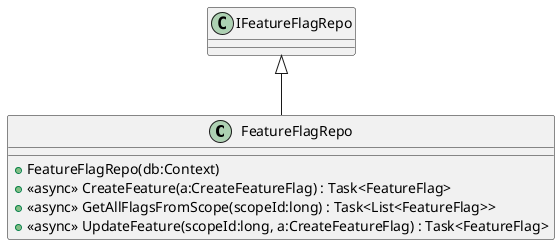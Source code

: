 @startuml
class FeatureFlagRepo {
    + FeatureFlagRepo(db:Context)
    + <<async>> CreateFeature(a:CreateFeatureFlag) : Task<FeatureFlag>
    + <<async>> GetAllFlagsFromScope(scopeId:long) : Task<List<FeatureFlag>>
    + <<async>> UpdateFeature(scopeId:long, a:CreateFeatureFlag) : Task<FeatureFlag>
}
IFeatureFlagRepo <|-- FeatureFlagRepo
@enduml

